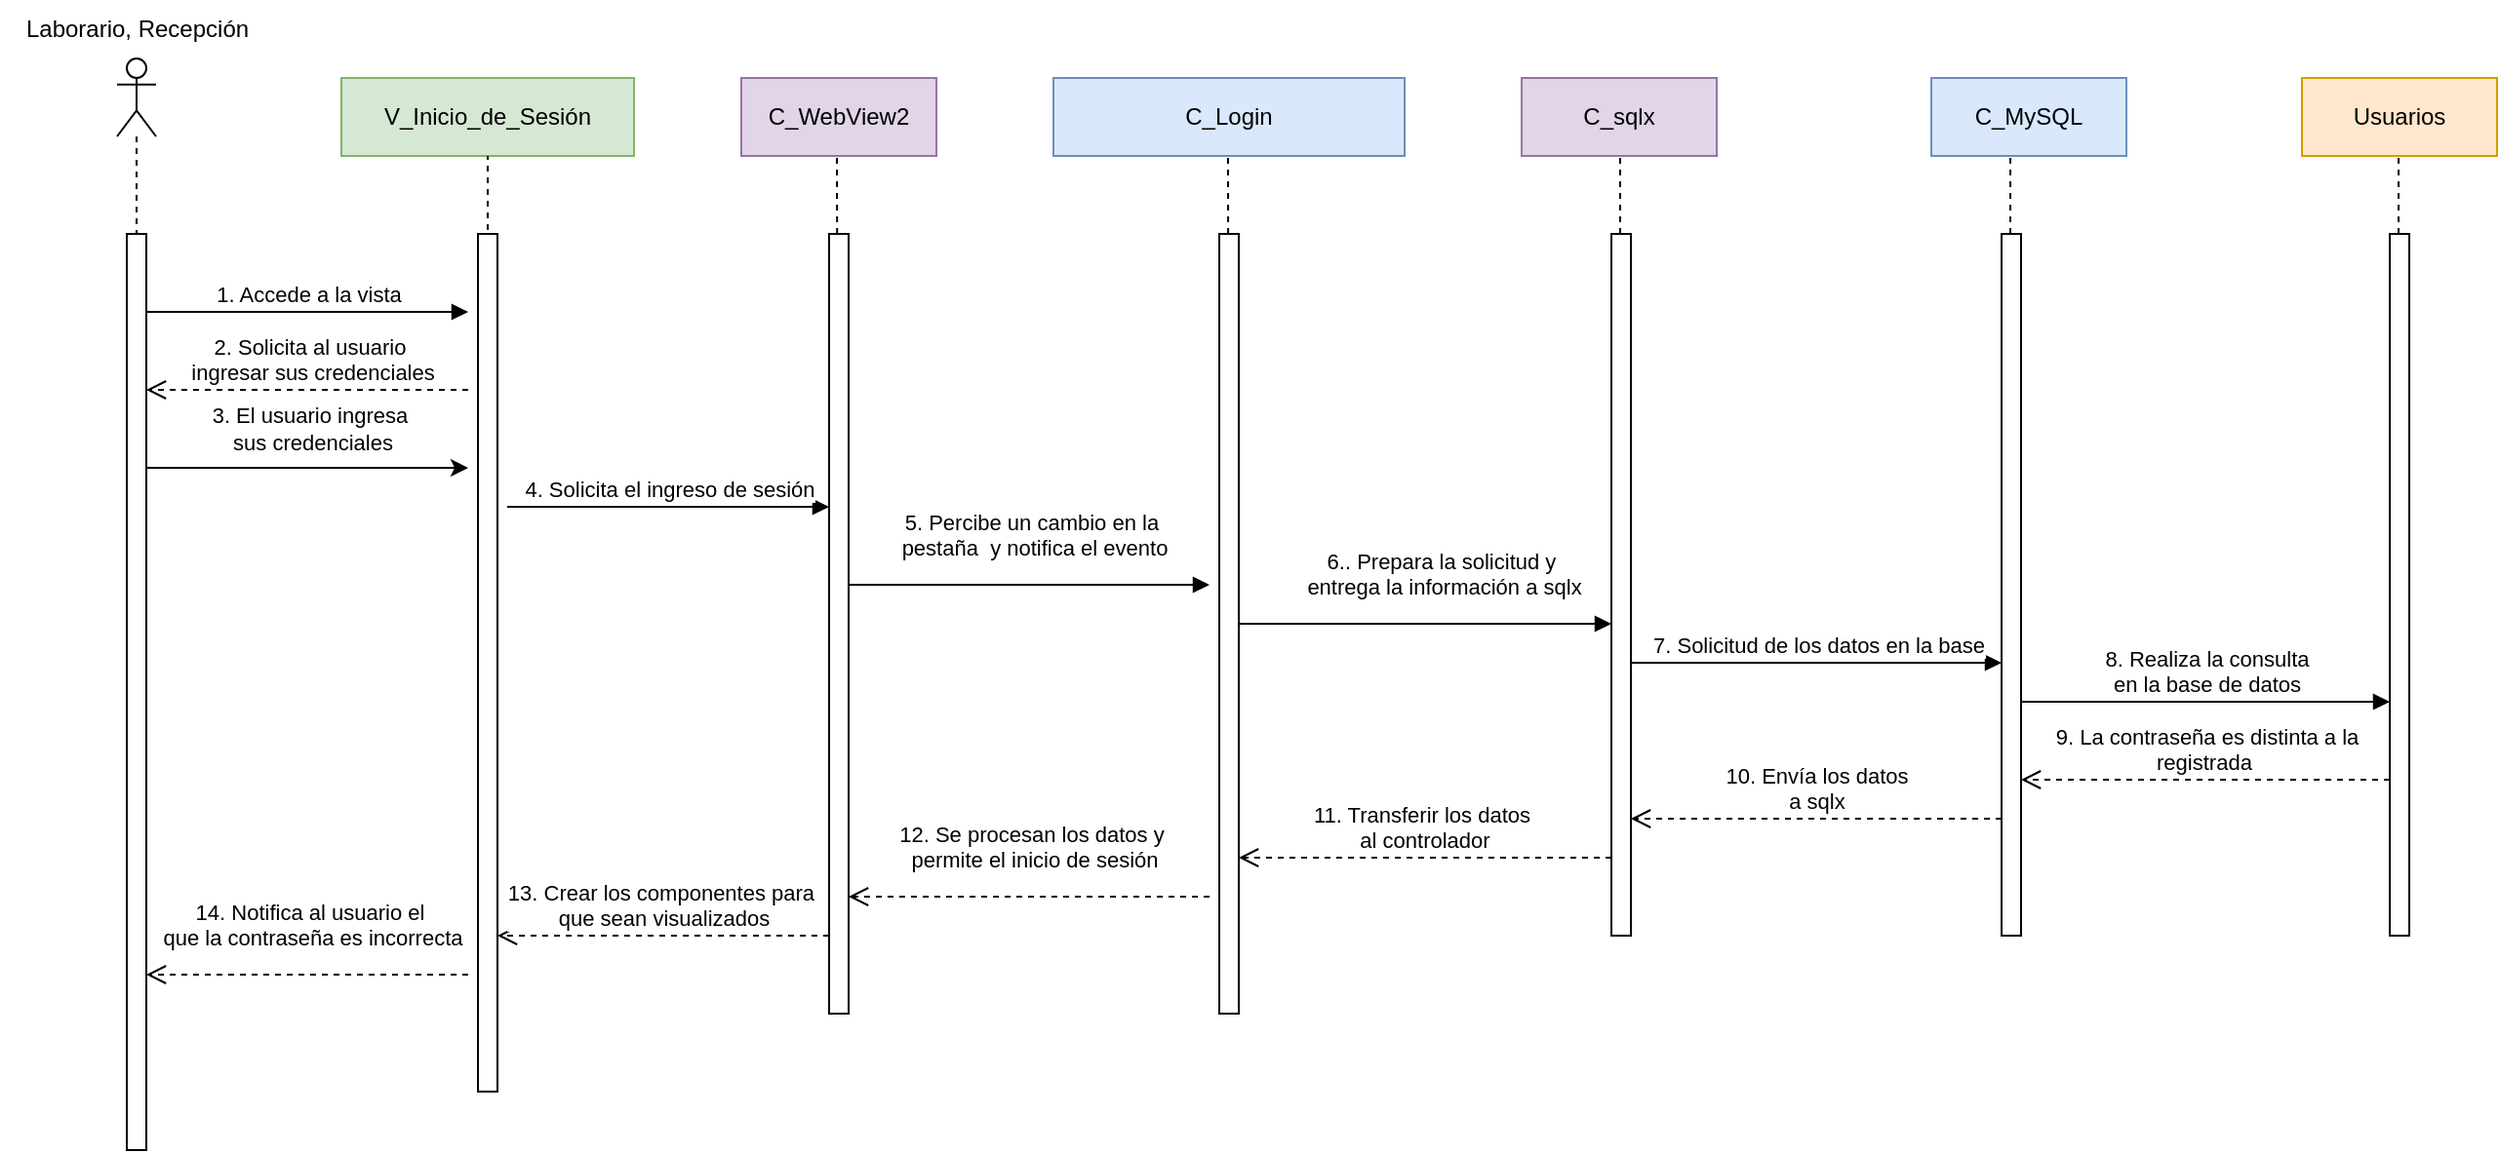 <mxfile version="27.1.4">
  <diagram name="Página-1" id="XOzDuT_BLuzfoEI4354E">
    <mxGraphModel grid="1" page="0" gridSize="10" guides="1" tooltips="1" connect="1" arrows="1" fold="1" pageScale="1" pageWidth="827" pageHeight="1169" math="0" shadow="0">
      <root>
        <mxCell id="0" />
        <mxCell id="1" parent="0" />
        <mxCell id="d-h3nVW9UnOQR61AlAc2-1" value="C_WebView2" style="rounded=0;whiteSpace=wrap;html=1;fillColor=#e1d5e7;strokeColor=#9673a6;" vertex="1" parent="1">
          <mxGeometry x="450" y="240" width="100" height="40" as="geometry" />
        </mxCell>
        <mxCell id="d-h3nVW9UnOQR61AlAc2-2" value="C_sqlx" style="rounded=0;whiteSpace=wrap;html=1;fillColor=#e1d5e7;strokeColor=#9673a6;" vertex="1" parent="1">
          <mxGeometry x="850" y="240" width="100" height="40" as="geometry" />
        </mxCell>
        <mxCell id="d-h3nVW9UnOQR61AlAc2-3" value="C_MySQL" style="rounded=0;whiteSpace=wrap;html=1;fillColor=#dae8fc;strokeColor=#6c8ebf;" vertex="1" parent="1">
          <mxGeometry x="1060" y="240" width="100" height="40" as="geometry" />
        </mxCell>
        <mxCell id="d-h3nVW9UnOQR61AlAc2-4" value="Usuarios" style="rounded=0;whiteSpace=wrap;html=1;fillColor=#ffe6cc;strokeColor=#d79b00;" vertex="1" parent="1">
          <mxGeometry x="1250" y="240" width="100" height="40" as="geometry" />
        </mxCell>
        <mxCell id="d-h3nVW9UnOQR61AlAc2-5" value="V_Inicio_de_Sesión" style="rounded=0;whiteSpace=wrap;html=1;fillColor=#d5e8d4;strokeColor=#82b366;" vertex="1" parent="1">
          <mxGeometry x="245" y="240" width="150" height="40" as="geometry" />
        </mxCell>
        <mxCell id="d-h3nVW9UnOQR61AlAc2-6" value="" style="shape=umlLifeline;perimeter=lifelinePerimeter;whiteSpace=wrap;html=1;container=1;dropTarget=0;collapsible=0;recursiveResize=0;outlineConnect=0;portConstraint=eastwest;newEdgeStyle={&quot;curved&quot;:0,&quot;rounded&quot;:0};participant=umlActor;" vertex="1" parent="1">
          <mxGeometry x="130" y="230" width="20" height="90" as="geometry" />
        </mxCell>
        <mxCell id="d-h3nVW9UnOQR61AlAc2-7" value="" style="html=1;points=[[0,0,0,0,5],[0,1,0,0,-5],[1,0,0,0,5],[1,1,0,0,-5]];perimeter=orthogonalPerimeter;outlineConnect=0;targetShapes=umlLifeline;portConstraint=eastwest;newEdgeStyle={&quot;curved&quot;:0,&quot;rounded&quot;:0};" vertex="1" parent="1">
          <mxGeometry x="135" y="320" width="10" height="470" as="geometry" />
        </mxCell>
        <mxCell id="d-h3nVW9UnOQR61AlAc2-8" value="&lt;div&gt;C_Login&lt;/div&gt;" style="rounded=0;whiteSpace=wrap;html=1;fillColor=#dae8fc;strokeColor=#6c8ebf;" vertex="1" parent="1">
          <mxGeometry x="610" y="240" width="180" height="40" as="geometry" />
        </mxCell>
        <mxCell id="d-h3nVW9UnOQR61AlAc2-9" value="" style="endArrow=none;dashed=1;html=1;rounded=0;entryX=0.5;entryY=1;entryDx=0;entryDy=0;" edge="1" parent="1" target="d-h3nVW9UnOQR61AlAc2-5">
          <mxGeometry width="50" height="50" relative="1" as="geometry">
            <mxPoint x="320" y="330" as="sourcePoint" />
            <mxPoint x="319.5" y="310" as="targetPoint" />
          </mxGeometry>
        </mxCell>
        <mxCell id="d-h3nVW9UnOQR61AlAc2-10" value="Laborario, Recepción" style="text;html=1;align=center;verticalAlign=middle;resizable=0;points=[];autosize=1;strokeColor=none;fillColor=none;" vertex="1" parent="1">
          <mxGeometry x="70" y="200" width="140" height="30" as="geometry" />
        </mxCell>
        <mxCell id="d-h3nVW9UnOQR61AlAc2-11" value="1. A&lt;span style=&quot;background-color: light-dark(#ffffff, var(--ge-dark-color, #121212)); color: light-dark(rgb(0, 0, 0), rgb(255, 255, 255));&quot;&gt;ccede a la vista&lt;/span&gt;" style="html=1;verticalAlign=bottom;endArrow=block;curved=0;rounded=0;" edge="1" parent="1" source="d-h3nVW9UnOQR61AlAc2-7">
          <mxGeometry width="80" relative="1" as="geometry">
            <mxPoint x="200" y="369.5" as="sourcePoint" />
            <mxPoint x="310" y="360" as="targetPoint" />
            <Array as="points">
              <mxPoint x="230" y="360" />
            </Array>
            <mxPoint as="offset" />
          </mxGeometry>
        </mxCell>
        <mxCell id="d-h3nVW9UnOQR61AlAc2-12" value="" style="html=1;points=[[0,0,0,0,5],[0,1,0,0,-5],[1,0,0,0,5],[1,1,0,0,-5]];perimeter=orthogonalPerimeter;outlineConnect=0;targetShapes=umlLifeline;portConstraint=eastwest;newEdgeStyle={&quot;curved&quot;:0,&quot;rounded&quot;:0};" vertex="1" parent="1">
          <mxGeometry x="315" y="320" width="10" height="440" as="geometry" />
        </mxCell>
        <mxCell id="d-h3nVW9UnOQR61AlAc2-13" value="4. Solicita el ingreso de sesión" style="html=1;verticalAlign=bottom;endArrow=block;curved=0;rounded=0;align=center;" edge="1" parent="1" target="d-h3nVW9UnOQR61AlAc2-15">
          <mxGeometry x="0.006" width="80" relative="1" as="geometry">
            <mxPoint x="330" y="460" as="sourcePoint" />
            <mxPoint x="495" y="479.71" as="targetPoint" />
            <mxPoint as="offset" />
          </mxGeometry>
        </mxCell>
        <mxCell id="d-h3nVW9UnOQR61AlAc2-14" value="" style="endArrow=none;dashed=1;html=1;rounded=0;" edge="1" parent="1">
          <mxGeometry width="50" height="50" relative="1" as="geometry">
            <mxPoint x="500" y="680" as="sourcePoint" />
            <mxPoint x="499" y="280" as="targetPoint" />
          </mxGeometry>
        </mxCell>
        <mxCell id="d-h3nVW9UnOQR61AlAc2-15" value="" style="html=1;points=[[0,0,0,0,5],[0,1,0,0,-5],[1,0,0,0,5],[1,1,0,0,-5]];perimeter=orthogonalPerimeter;outlineConnect=0;targetShapes=umlLifeline;portConstraint=eastwest;newEdgeStyle={&quot;curved&quot;:0,&quot;rounded&quot;:0};" vertex="1" parent="1">
          <mxGeometry x="495" y="320" width="10" height="400" as="geometry" />
        </mxCell>
        <mxCell id="d-h3nVW9UnOQR61AlAc2-16" value="" style="endArrow=none;dashed=1;html=1;rounded=0;" edge="1" parent="1">
          <mxGeometry width="50" height="50" relative="1" as="geometry">
            <mxPoint x="700" y="680" as="sourcePoint" />
            <mxPoint x="699.5" y="280" as="targetPoint" />
          </mxGeometry>
        </mxCell>
        <mxCell id="d-h3nVW9UnOQR61AlAc2-17" value="" style="html=1;points=[[0,0,0,0,5],[0,1,0,0,-5],[1,0,0,0,5],[1,1,0,0,-5]];perimeter=orthogonalPerimeter;outlineConnect=0;targetShapes=umlLifeline;portConstraint=eastwest;newEdgeStyle={&quot;curved&quot;:0,&quot;rounded&quot;:0};" vertex="1" parent="1">
          <mxGeometry x="695" y="320" width="10" height="400" as="geometry" />
        </mxCell>
        <mxCell id="d-h3nVW9UnOQR61AlAc2-18" value="5. Percibe un cambio en la&amp;nbsp;&lt;div&gt;pestaña&amp;nbsp;&amp;nbsp;&lt;span style=&quot;background-color: light-dark(#ffffff, var(--ge-dark-color, #121212)); color: light-dark(rgb(0, 0, 0), rgb(255, 255, 255));&quot;&gt;y notifica &lt;/span&gt;&lt;span style=&quot;background-color: light-dark(#ffffff, var(--ge-dark-color, #121212)); color: light-dark(rgb(0, 0, 0), rgb(255, 255, 255));&quot;&gt;el evento&lt;/span&gt;&lt;/div&gt;" style="html=1;verticalAlign=bottom;endArrow=block;curved=0;rounded=0;" edge="1" parent="1" source="d-h3nVW9UnOQR61AlAc2-15">
          <mxGeometry x="0.027" y="10" width="80" relative="1" as="geometry">
            <mxPoint x="510" y="500" as="sourcePoint" />
            <mxPoint x="690" y="500" as="targetPoint" />
            <Array as="points" />
            <mxPoint as="offset" />
          </mxGeometry>
        </mxCell>
        <mxCell id="d-h3nVW9UnOQR61AlAc2-19" value="6.. Prepara la solicitud y&amp;nbsp;&lt;div&gt;entrega la información a sqlx&lt;/div&gt;" style="html=1;verticalAlign=bottom;endArrow=block;curved=0;rounded=0;" edge="1" parent="1" source="d-h3nVW9UnOQR61AlAc2-17" target="d-h3nVW9UnOQR61AlAc2-20">
          <mxGeometry x="0.1" y="10" width="80" relative="1" as="geometry">
            <mxPoint x="575" y="420" as="sourcePoint" />
            <mxPoint x="890" y="420" as="targetPoint" />
            <Array as="points">
              <mxPoint x="800" y="520" />
            </Array>
            <mxPoint as="offset" />
          </mxGeometry>
        </mxCell>
        <mxCell id="d-h3nVW9UnOQR61AlAc2-20" value="" style="html=1;points=[[0,0,0,0,5],[0,1,0,0,-5],[1,0,0,0,5],[1,1,0,0,-5]];perimeter=orthogonalPerimeter;outlineConnect=0;targetShapes=umlLifeline;portConstraint=eastwest;newEdgeStyle={&quot;curved&quot;:0,&quot;rounded&quot;:0};" vertex="1" parent="1">
          <mxGeometry x="896" y="320" width="10" height="360" as="geometry" />
        </mxCell>
        <mxCell id="d-h3nVW9UnOQR61AlAc2-21" value="" style="endArrow=none;dashed=1;html=1;rounded=0;" edge="1" parent="1">
          <mxGeometry width="50" height="50" relative="1" as="geometry">
            <mxPoint x="900.5" y="320" as="sourcePoint" />
            <mxPoint x="900.5" y="280" as="targetPoint" />
          </mxGeometry>
        </mxCell>
        <mxCell id="d-h3nVW9UnOQR61AlAc2-22" value="7. Solicitud de los datos en la base" style="html=1;verticalAlign=bottom;endArrow=block;curved=0;rounded=0;" edge="1" parent="1">
          <mxGeometry x="0.003" width="80" relative="1" as="geometry">
            <mxPoint x="906" y="540" as="sourcePoint" />
            <mxPoint x="1096" y="540" as="targetPoint" />
            <mxPoint as="offset" />
            <Array as="points">
              <mxPoint x="1000" y="540" />
            </Array>
          </mxGeometry>
        </mxCell>
        <mxCell id="d-h3nVW9UnOQR61AlAc2-23" value="" style="html=1;points=[[0,0,0,0,5],[0,1,0,0,-5],[1,0,0,0,5],[1,1,0,0,-5]];perimeter=orthogonalPerimeter;outlineConnect=0;targetShapes=umlLifeline;portConstraint=eastwest;newEdgeStyle={&quot;curved&quot;:0,&quot;rounded&quot;:0};" vertex="1" parent="1">
          <mxGeometry x="1096" y="320" width="10" height="360" as="geometry" />
        </mxCell>
        <mxCell id="d-h3nVW9UnOQR61AlAc2-24" value="" style="endArrow=none;dashed=1;html=1;rounded=0;" edge="1" parent="1">
          <mxGeometry width="50" height="50" relative="1" as="geometry">
            <mxPoint x="1100.5" y="320" as="sourcePoint" />
            <mxPoint x="1100.5" y="280" as="targetPoint" />
          </mxGeometry>
        </mxCell>
        <mxCell id="d-h3nVW9UnOQR61AlAc2-25" value="8. Realiza la consulta&lt;div&gt;en la base de datos&lt;/div&gt;" style="html=1;verticalAlign=bottom;endArrow=block;curved=0;rounded=0;" edge="1" parent="1">
          <mxGeometry width="80" relative="1" as="geometry">
            <mxPoint x="1106" y="560" as="sourcePoint" />
            <mxPoint x="1295" y="560" as="targetPoint" />
            <mxPoint as="offset" />
          </mxGeometry>
        </mxCell>
        <mxCell id="d-h3nVW9UnOQR61AlAc2-26" value="" style="html=1;points=[[0,0,0,0,5],[0,1,0,0,-5],[1,0,0,0,5],[1,1,0,0,-5]];perimeter=orthogonalPerimeter;outlineConnect=0;targetShapes=umlLifeline;portConstraint=eastwest;newEdgeStyle={&quot;curved&quot;:0,&quot;rounded&quot;:0};" vertex="1" parent="1">
          <mxGeometry x="1295" y="320" width="10" height="360" as="geometry" />
        </mxCell>
        <mxCell id="d-h3nVW9UnOQR61AlAc2-27" value="" style="endArrow=none;dashed=1;html=1;rounded=0;" edge="1" parent="1">
          <mxGeometry width="50" height="50" relative="1" as="geometry">
            <mxPoint x="1299.5" y="320" as="sourcePoint" />
            <mxPoint x="1299.5" y="280" as="targetPoint" />
          </mxGeometry>
        </mxCell>
        <mxCell id="d-h3nVW9UnOQR61AlAc2-28" value="10. Envía los datos&lt;div&gt;a sqlx&lt;/div&gt;" style="html=1;verticalAlign=bottom;endArrow=open;dashed=1;endSize=8;curved=0;rounded=0;" edge="1" parent="1">
          <mxGeometry x="0.003" relative="1" as="geometry">
            <mxPoint x="1096" y="620" as="sourcePoint" />
            <mxPoint x="906" y="620" as="targetPoint" />
            <mxPoint as="offset" />
          </mxGeometry>
        </mxCell>
        <mxCell id="d-h3nVW9UnOQR61AlAc2-29" value="&lt;div&gt;11. Transferir los datos&amp;nbsp;&lt;/div&gt;&lt;div&gt;al controlador&lt;/div&gt;" style="html=1;verticalAlign=bottom;endArrow=open;dashed=1;endSize=8;curved=0;rounded=0;" edge="1" parent="1">
          <mxGeometry x="0.007" relative="1" as="geometry">
            <mxPoint x="896" y="640" as="sourcePoint" />
            <mxPoint x="705" y="640" as="targetPoint" />
            <mxPoint as="offset" />
            <Array as="points">
              <mxPoint x="740" y="640" />
            </Array>
          </mxGeometry>
        </mxCell>
        <mxCell id="d-h3nVW9UnOQR61AlAc2-30" value="9. La contraseña es distinta a la&lt;div&gt;registrada&amp;nbsp;&lt;/div&gt;" style="html=1;verticalAlign=bottom;endArrow=open;dashed=1;endSize=8;curved=0;rounded=0;" edge="1" parent="1">
          <mxGeometry x="-0.005" relative="1" as="geometry">
            <mxPoint x="1295" y="600" as="sourcePoint" />
            <mxPoint x="1106" y="600" as="targetPoint" />
            <mxPoint as="offset" />
          </mxGeometry>
        </mxCell>
        <mxCell id="d-h3nVW9UnOQR61AlAc2-31" value="13. Crear los componentes para&amp;nbsp;&lt;div&gt;que sean visualizados&lt;/div&gt;" style="html=1;verticalAlign=bottom;endArrow=open;dashed=1;endSize=8;curved=0;rounded=0;" edge="1" parent="1">
          <mxGeometry relative="1" as="geometry">
            <mxPoint x="495" y="680" as="sourcePoint" />
            <mxPoint x="325" y="680" as="targetPoint" />
          </mxGeometry>
        </mxCell>
        <mxCell id="d-h3nVW9UnOQR61AlAc2-32" value="14. Notifica al usuario el&amp;nbsp;&lt;div&gt;que la contraseña es incorrecta&lt;/div&gt;" style="html=1;verticalAlign=bottom;endArrow=open;dashed=1;endSize=8;curved=0;rounded=0;" edge="1" parent="1" target="d-h3nVW9UnOQR61AlAc2-7">
          <mxGeometry x="-0.03" y="-10" relative="1" as="geometry">
            <mxPoint x="310" y="700" as="sourcePoint" />
            <mxPoint x="175" y="620" as="targetPoint" />
            <Array as="points">
              <mxPoint x="220" y="700" />
            </Array>
            <mxPoint as="offset" />
          </mxGeometry>
        </mxCell>
        <mxCell id="d-h3nVW9UnOQR61AlAc2-33" value="" style="html=1;verticalAlign=bottom;endArrow=open;dashed=1;endSize=8;curved=0;rounded=0;" edge="1" parent="1">
          <mxGeometry relative="1" as="geometry">
            <mxPoint x="495" y="600" as="sourcePoint" />
            <mxPoint x="495" y="600" as="targetPoint" />
          </mxGeometry>
        </mxCell>
        <mxCell id="d-h3nVW9UnOQR61AlAc2-35" value="12. Se procesan los datos y&amp;nbsp;&lt;div&gt;permite el inicio de sesión&lt;/div&gt;" style="endArrow=open;dashed=1;html=1;strokeWidth=1;rounded=0;strokeColor=default;align=center;verticalAlign=bottom;fontFamily=Helvetica;fontSize=11;fontColor=default;labelBackgroundColor=default;endSize=8;curved=0;" edge="1" parent="1" target="d-h3nVW9UnOQR61AlAc2-15">
          <mxGeometry x="-0.027" y="-10" width="50" height="50" relative="1" as="geometry">
            <mxPoint x="690" y="660" as="sourcePoint" />
            <mxPoint x="510" y="660" as="targetPoint" />
            <mxPoint as="offset" />
          </mxGeometry>
        </mxCell>
        <mxCell id="s0PSk7Hvxjx9_ZsU7vWv-1" value="2. Solicita al usuario&amp;nbsp;&lt;div&gt;ingresar sus credenciales&lt;/div&gt;" style="endArrow=open;dashed=1;html=1;rounded=0;strokeColor=default;align=center;verticalAlign=bottom;fontFamily=Helvetica;fontSize=11;fontColor=default;labelBackgroundColor=default;endSize=8;curved=0;" edge="1" parent="1" target="d-h3nVW9UnOQR61AlAc2-7">
          <mxGeometry x="-0.03" width="50" height="50" relative="1" as="geometry">
            <mxPoint x="310" y="400" as="sourcePoint" />
            <mxPoint x="700" y="460" as="targetPoint" />
            <Array as="points">
              <mxPoint x="250" y="400" />
            </Array>
            <mxPoint as="offset" />
          </mxGeometry>
        </mxCell>
        <mxCell id="s0PSk7Hvxjx9_ZsU7vWv-2" value="3. El usuario ingresa&amp;nbsp;&lt;div&gt;sus credenciales&lt;/div&gt;" style="endArrow=classic;html=1;rounded=0;" edge="1" parent="1" source="d-h3nVW9UnOQR61AlAc2-7">
          <mxGeometry x="0.03" y="20" width="50" height="50" relative="1" as="geometry">
            <mxPoint x="650" y="500" as="sourcePoint" />
            <mxPoint x="310" y="440" as="targetPoint" />
            <mxPoint as="offset" />
            <Array as="points">
              <mxPoint x="260" y="440" />
            </Array>
          </mxGeometry>
        </mxCell>
      </root>
    </mxGraphModel>
  </diagram>
</mxfile>
